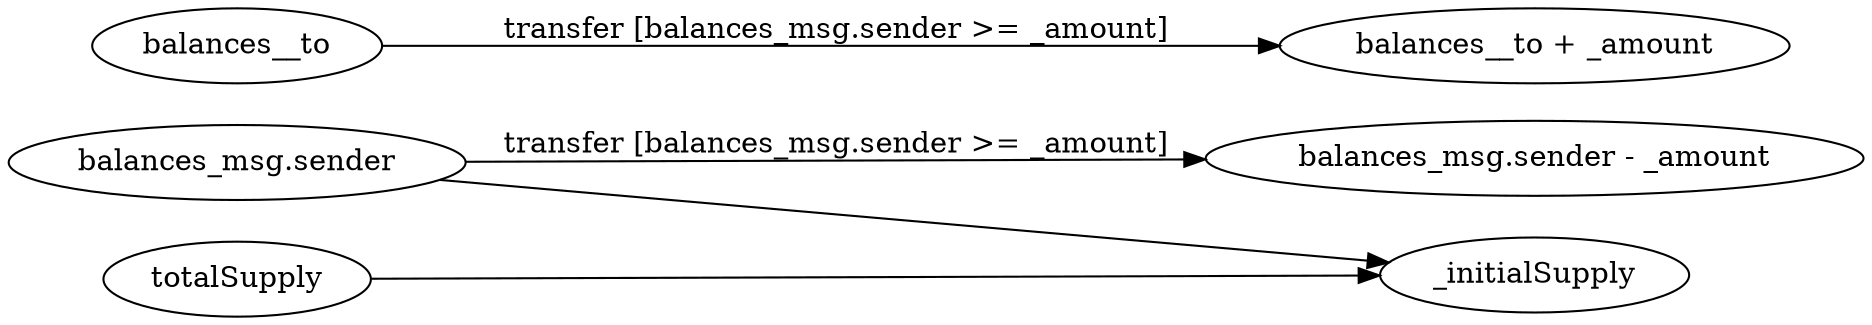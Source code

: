 digraph FSM {
    rankdir=LR;
    "balances_msg.sender" -> "_initialSupply" [label=""];
    "totalSupply" -> "_initialSupply" [label=""];
    "balances_msg.sender" -> "balances_msg.sender - _amount" [label="transfer [balances_msg.sender >= _amount]"];
    "balances__to" -> "balances__to + _amount" [label="transfer [balances_msg.sender >= _amount]"];
}